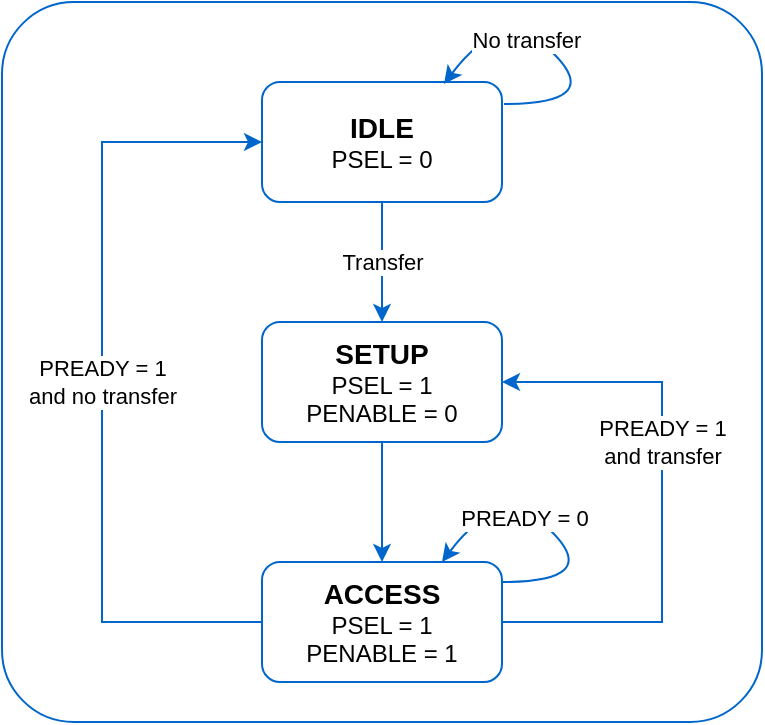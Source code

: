 <mxfile version="20.7.2" type="device"><diagram id="AbHv8WS7Luget8Y5yFRv" name="Page-1"><mxGraphModel dx="1362" dy="704" grid="1" gridSize="10" guides="1" tooltips="1" connect="1" arrows="1" fold="1" page="1" pageScale="1" pageWidth="850" pageHeight="1100" math="0" shadow="0"><root><mxCell id="0"/><mxCell id="1" parent="0"/><mxCell id="CfCc-uMFm_j0IfPUKSOW-19" value="" style="rounded=1;whiteSpace=wrap;html=1;arcSize=10;strokeColor=#0066CC;" vertex="1" parent="1"><mxGeometry x="240" y="280" width="380" height="360" as="geometry"/></mxCell><mxCell id="CfCc-uMFm_j0IfPUKSOW-1" value="&lt;b style=&quot;font-size: 14px;&quot;&gt;IDLE&lt;br&gt;&lt;/b&gt;PSEL = 0" style="rounded=1;whiteSpace=wrap;html=1;strokeColor=#0066CC;" vertex="1" parent="1"><mxGeometry x="370" y="320" width="120" height="60" as="geometry"/></mxCell><mxCell id="CfCc-uMFm_j0IfPUKSOW-2" value="&lt;b style=&quot;font-size: 14px;&quot;&gt;SETUP&lt;br&gt;&lt;/b&gt;PSEL = 1&lt;br&gt;PENABLE = 0" style="rounded=1;whiteSpace=wrap;html=1;strokeColor=#0066CC;" vertex="1" parent="1"><mxGeometry x="370" y="440" width="120" height="60" as="geometry"/></mxCell><mxCell id="CfCc-uMFm_j0IfPUKSOW-3" value="&lt;b style=&quot;font-size: 14px;&quot;&gt;ACCESS&lt;br&gt;&lt;/b&gt;PSEL = 1&lt;br&gt;PENABLE = 1" style="rounded=1;whiteSpace=wrap;html=1;strokeColor=#0066CC;" vertex="1" parent="1"><mxGeometry x="370" y="560" width="120" height="60" as="geometry"/></mxCell><mxCell id="CfCc-uMFm_j0IfPUKSOW-5" value="" style="endArrow=classic;html=1;rounded=0;exitX=0;exitY=0.5;exitDx=0;exitDy=0;entryX=0;entryY=0.5;entryDx=0;entryDy=0;strokeColor=#0066CC;" edge="1" parent="1" source="CfCc-uMFm_j0IfPUKSOW-3" target="CfCc-uMFm_j0IfPUKSOW-1"><mxGeometry relative="1" as="geometry"><mxPoint x="460" y="550" as="sourcePoint"/><mxPoint x="560" y="550" as="targetPoint"/><Array as="points"><mxPoint x="290" y="590"/><mxPoint x="290" y="350"/></Array></mxGeometry></mxCell><mxCell id="CfCc-uMFm_j0IfPUKSOW-6" value="PREADY = 1&lt;br&gt;and no transfer" style="edgeLabel;resizable=0;html=1;align=center;verticalAlign=middle;strokeColor=#0066CC;" connectable="0" vertex="1" parent="CfCc-uMFm_j0IfPUKSOW-5"><mxGeometry relative="1" as="geometry"/></mxCell><mxCell id="CfCc-uMFm_j0IfPUKSOW-7" value="" style="endArrow=classic;html=1;rounded=0;entryX=1;entryY=0.5;entryDx=0;entryDy=0;exitX=1;exitY=0.5;exitDx=0;exitDy=0;strokeColor=#0066CC;" edge="1" parent="1" source="CfCc-uMFm_j0IfPUKSOW-3" target="CfCc-uMFm_j0IfPUKSOW-2"><mxGeometry relative="1" as="geometry"><mxPoint x="500" y="590" as="sourcePoint"/><mxPoint x="380" y="360" as="targetPoint"/><Array as="points"><mxPoint x="570" y="590"/><mxPoint x="570" y="470"/></Array></mxGeometry></mxCell><mxCell id="CfCc-uMFm_j0IfPUKSOW-8" value="PREADY = 1&lt;br&gt;and transfer" style="edgeLabel;resizable=0;html=1;align=center;verticalAlign=middle;strokeColor=#0066CC;" connectable="0" vertex="1" parent="CfCc-uMFm_j0IfPUKSOW-7"><mxGeometry relative="1" as="geometry"><mxPoint y="-30" as="offset"/></mxGeometry></mxCell><mxCell id="CfCc-uMFm_j0IfPUKSOW-10" value="" style="endArrow=classic;html=1;rounded=0;exitX=0.5;exitY=1;exitDx=0;exitDy=0;strokeColor=#0066CC;" edge="1" parent="1" source="CfCc-uMFm_j0IfPUKSOW-1" target="CfCc-uMFm_j0IfPUKSOW-2"><mxGeometry relative="1" as="geometry"><mxPoint x="460" y="540" as="sourcePoint"/><mxPoint x="560" y="540" as="targetPoint"/></mxGeometry></mxCell><mxCell id="CfCc-uMFm_j0IfPUKSOW-11" value="Transfer" style="edgeLabel;resizable=0;html=1;align=center;verticalAlign=middle;strokeColor=#0066CC;" connectable="0" vertex="1" parent="CfCc-uMFm_j0IfPUKSOW-10"><mxGeometry relative="1" as="geometry"/></mxCell><mxCell id="CfCc-uMFm_j0IfPUKSOW-12" value="" style="endArrow=classic;html=1;rounded=0;exitX=0.5;exitY=1;exitDx=0;exitDy=0;entryX=0.5;entryY=0;entryDx=0;entryDy=0;strokeColor=#0066CC;" edge="1" parent="1" source="CfCc-uMFm_j0IfPUKSOW-2" target="CfCc-uMFm_j0IfPUKSOW-3"><mxGeometry relative="1" as="geometry"><mxPoint x="469" y="507" as="sourcePoint"/><mxPoint x="469" y="567" as="targetPoint"/></mxGeometry></mxCell><mxCell id="CfCc-uMFm_j0IfPUKSOW-14" value="" style="curved=1;endArrow=classic;html=1;rounded=0;entryX=0.75;entryY=0;entryDx=0;entryDy=0;strokeColor=#0066CC;" edge="1" parent="1" target="CfCc-uMFm_j0IfPUKSOW-3"><mxGeometry width="50" height="50" relative="1" as="geometry"><mxPoint x="490" y="570" as="sourcePoint"/><mxPoint x="540" y="520" as="targetPoint"/><Array as="points"><mxPoint x="540" y="570"/><mxPoint x="490" y="520"/></Array></mxGeometry></mxCell><mxCell id="CfCc-uMFm_j0IfPUKSOW-15" value="PREADY = 0" style="edgeLabel;html=1;align=center;verticalAlign=middle;resizable=0;points=[];strokeColor=#0066CC;" vertex="1" connectable="0" parent="CfCc-uMFm_j0IfPUKSOW-14"><mxGeometry x="0.166" y="4" relative="1" as="geometry"><mxPoint x="-1" as="offset"/></mxGeometry></mxCell><mxCell id="CfCc-uMFm_j0IfPUKSOW-16" value="" style="curved=1;endArrow=classic;html=1;rounded=0;entryX=0.75;entryY=0;entryDx=0;entryDy=0;strokeColor=#0066CC;" edge="1" parent="1"><mxGeometry width="50" height="50" relative="1" as="geometry"><mxPoint x="491" y="331" as="sourcePoint"/><mxPoint x="461" y="321" as="targetPoint"/><Array as="points"><mxPoint x="541" y="331"/><mxPoint x="491" y="281"/></Array></mxGeometry></mxCell><mxCell id="CfCc-uMFm_j0IfPUKSOW-17" value="No transfer" style="edgeLabel;html=1;align=center;verticalAlign=middle;resizable=0;points=[];strokeColor=#0066CC;" vertex="1" connectable="0" parent="CfCc-uMFm_j0IfPUKSOW-16"><mxGeometry x="0.166" y="4" relative="1" as="geometry"><mxPoint x="-1" as="offset"/></mxGeometry></mxCell></root></mxGraphModel></diagram></mxfile>